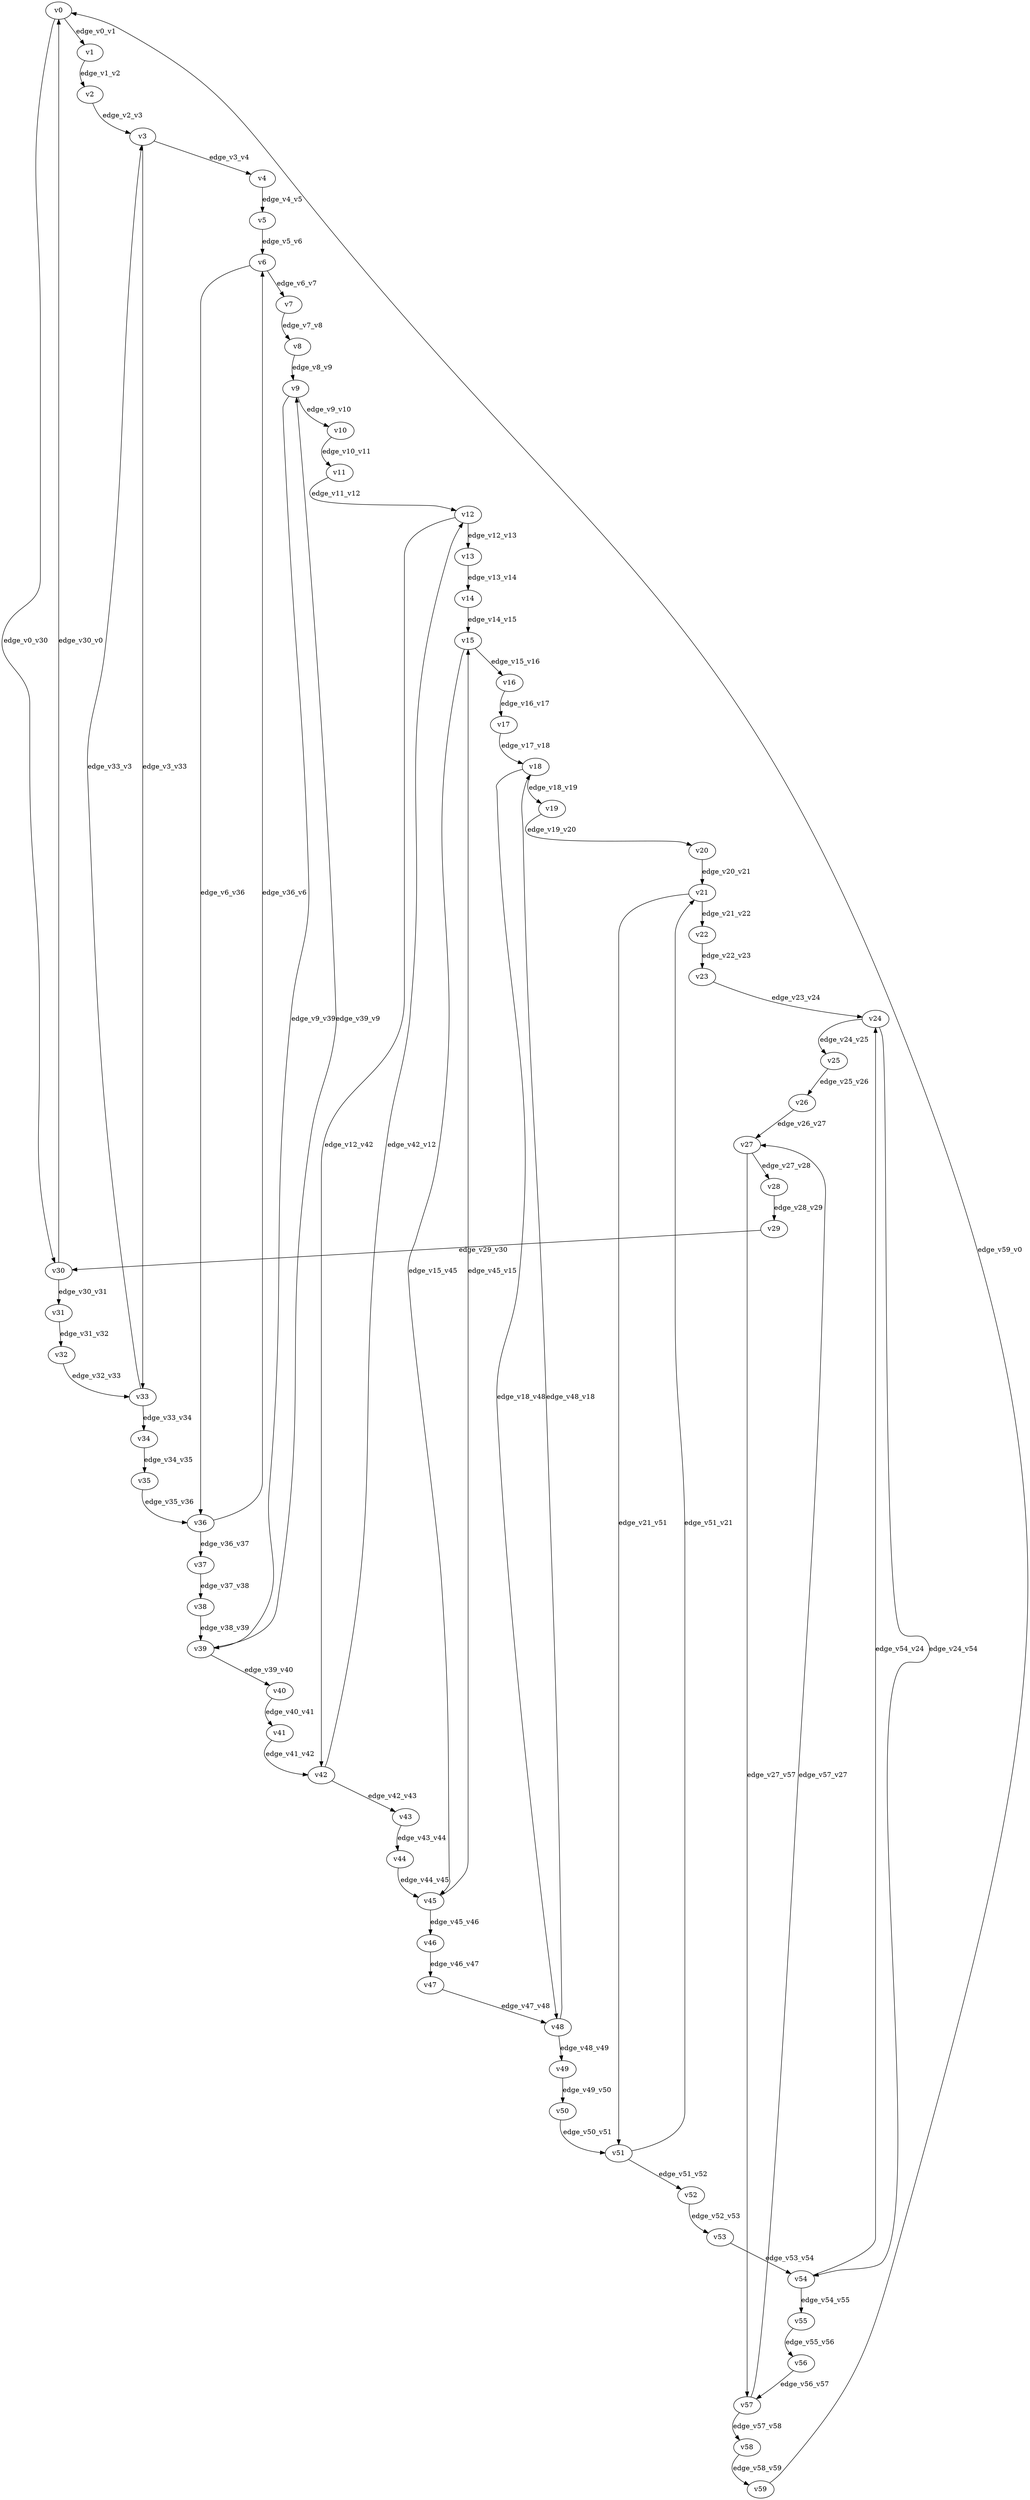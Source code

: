 digraph test086 {
    // Discounted game test case
    // Vertex properties: name [player=X]
    // Edge properties: [weight=Y, discount=Z]

    v0 [name="v0", player=0];
    v1 [name="v1", player=1];
    v2 [name="v2", player=0];
    v3 [name="v3", player=0];
    v4 [name="v4", player=1];
    v5 [name="v5", player=0];
    v6 [name="v6", player=0];
    v7 [name="v7", player=1];
    v8 [name="v8", player=0];
    v9 [name="v9", player=0];
    v10 [name="v10", player=1];
    v11 [name="v11", player=0];
    v12 [name="v12", player=0];
    v13 [name="v13", player=1];
    v14 [name="v14", player=0];
    v15 [name="v15", player=0];
    v16 [name="v16", player=1];
    v17 [name="v17", player=0];
    v18 [name="v18", player=0];
    v19 [name="v19", player=1];
    v20 [name="v20", player=0];
    v21 [name="v21", player=0];
    v22 [name="v22", player=1];
    v23 [name="v23", player=0];
    v24 [name="v24", player=0];
    v25 [name="v25", player=1];
    v26 [name="v26", player=0];
    v27 [name="v27", player=0];
    v28 [name="v28", player=1];
    v29 [name="v29", player=0];
    v30 [name="v30", player=0];
    v31 [name="v31", player=1];
    v32 [name="v32", player=0];
    v33 [name="v33", player=0];
    v34 [name="v34", player=1];
    v35 [name="v35", player=0];
    v36 [name="v36", player=0];
    v37 [name="v37", player=1];
    v38 [name="v38", player=0];
    v39 [name="v39", player=0];
    v40 [name="v40", player=1];
    v41 [name="v41", player=0];
    v42 [name="v42", player=0];
    v43 [name="v43", player=1];
    v44 [name="v44", player=0];
    v45 [name="v45", player=0];
    v46 [name="v46", player=1];
    v47 [name="v47", player=0];
    v48 [name="v48", player=0];
    v49 [name="v49", player=1];
    v50 [name="v50", player=0];
    v51 [name="v51", player=0];
    v52 [name="v52", player=1];
    v53 [name="v53", player=0];
    v54 [name="v54", player=0];
    v55 [name="v55", player=1];
    v56 [name="v56", player=0];
    v57 [name="v57", player=0];
    v58 [name="v58", player=1];
    v59 [name="v59", player=0];

    v0 -> v1 [label="edge_v0_v1", weight=-7.00, discount=0.261];
    v0 -> v30 [label="edge_v0_v30", weight=-4.72, discount=0.261];
    v1 -> v2 [label="edge_v1_v2", weight=-4.50, discount=0.261];
    v2 -> v3 [label="edge_v2_v3", weight=-2.00, discount=0.261];
    v3 -> v4 [label="edge_v3_v4", weight=0.50, discount=0.261];
    v3 -> v33 [label="edge_v3_v33", weight=2.64, discount=0.261];
    v4 -> v5 [label="edge_v4_v5", weight=3.00, discount=0.261];
    v5 -> v6 [label="edge_v5_v6", weight=5.50, discount=0.261];
    v6 -> v7 [label="edge_v6_v7", weight=8.00, discount=0.261];
    v6 -> v36 [label="edge_v6_v36", weight=9.36, discount=0.261];
    v7 -> v8 [label="edge_v7_v8", weight=-9.50, discount=0.261];
    v8 -> v9 [label="edge_v8_v9", weight=-7.00, discount=0.261];
    v9 -> v10 [label="edge_v9_v10", weight=-4.50, discount=0.261];
    v9 -> v39 [label="edge_v9_v39", weight=-5.23, discount=0.261];
    v10 -> v11 [label="edge_v10_v11", weight=-2.00, discount=0.261];
    v11 -> v12 [label="edge_v11_v12", weight=0.50, discount=0.261];
    v12 -> v13 [label="edge_v12_v13", weight=3.00, discount=0.261];
    v12 -> v42 [label="edge_v12_v42", weight=1.07, discount=0.261];
    v13 -> v14 [label="edge_v13_v14", weight=5.50, discount=0.261];
    v14 -> v15 [label="edge_v14_v15", weight=8.00, discount=0.261];
    v15 -> v16 [label="edge_v15_v16", weight=-9.50, discount=0.261];
    v15 -> v45 [label="edge_v15_v45", weight=-7.61, discount=0.261];
    v16 -> v17 [label="edge_v16_v17", weight=-7.00, discount=0.261];
    v17 -> v18 [label="edge_v17_v18", weight=-4.50, discount=0.261];
    v18 -> v19 [label="edge_v18_v19", weight=-2.00, discount=0.261];
    v18 -> v48 [label="edge_v18_v48", weight=-2.55, discount=0.261];
    v19 -> v20 [label="edge_v19_v20", weight=0.50, discount=0.261];
    v20 -> v21 [label="edge_v20_v21", weight=3.00, discount=0.261];
    v21 -> v22 [label="edge_v21_v22", weight=5.50, discount=0.261];
    v21 -> v51 [label="edge_v21_v51", weight=2.42, discount=0.261];
    v22 -> v23 [label="edge_v22_v23", weight=8.00, discount=0.261];
    v23 -> v24 [label="edge_v23_v24", weight=-9.50, discount=0.261];
    v24 -> v25 [label="edge_v24_v25", weight=-7.00, discount=0.261];
    v24 -> v54 [label="edge_v24_v54", weight=-6.08, discount=0.261];
    v25 -> v26 [label="edge_v25_v26", weight=-4.50, discount=0.261];
    v26 -> v27 [label="edge_v26_v27", weight=-2.00, discount=0.261];
    v27 -> v28 [label="edge_v27_v28", weight=0.50, discount=0.261];
    v27 -> v57 [label="edge_v27_v57", weight=2.57, discount=0.261];
    v28 -> v29 [label="edge_v28_v29", weight=3.00, discount=0.261];
    v29 -> v30 [label="edge_v29_v30", weight=5.50, discount=0.261];
    v30 -> v31 [label="edge_v30_v31", weight=8.00, discount=0.261];
    v30 -> v0 [label="edge_v30_v0", weight=10.30, discount=0.261];
    v31 -> v32 [label="edge_v31_v32", weight=-9.50, discount=0.261];
    v32 -> v33 [label="edge_v32_v33", weight=-7.00, discount=0.261];
    v33 -> v34 [label="edge_v33_v34", weight=-4.50, discount=0.261];
    v33 -> v3 [label="edge_v33_v3", weight=-8.38, discount=0.261];
    v34 -> v35 [label="edge_v34_v35", weight=-2.00, discount=0.261];
    v35 -> v36 [label="edge_v35_v36", weight=0.50, discount=0.261];
    v36 -> v37 [label="edge_v36_v37", weight=3.00, discount=0.261];
    v36 -> v6 [label="edge_v36_v6", weight=4.77, discount=0.261];
    v37 -> v38 [label="edge_v37_v38", weight=5.50, discount=0.261];
    v38 -> v39 [label="edge_v38_v39", weight=8.00, discount=0.261];
    v39 -> v40 [label="edge_v39_v40", weight=-9.50, discount=0.261];
    v39 -> v9 [label="edge_v39_v9", weight=-10.72, discount=0.261];
    v40 -> v41 [label="edge_v40_v41", weight=-7.00, discount=0.261];
    v41 -> v42 [label="edge_v41_v42", weight=-4.50, discount=0.261];
    v42 -> v43 [label="edge_v42_v43", weight=-2.00, discount=0.261];
    v42 -> v12 [label="edge_v42_v12", weight=0.24, discount=0.261];
    v43 -> v44 [label="edge_v43_v44", weight=0.50, discount=0.261];
    v44 -> v45 [label="edge_v44_v45", weight=3.00, discount=0.261];
    v45 -> v46 [label="edge_v45_v46", weight=5.50, discount=0.261];
    v45 -> v15 [label="edge_v45_v15", weight=3.85, discount=0.261];
    v46 -> v47 [label="edge_v46_v47", weight=8.00, discount=0.261];
    v47 -> v48 [label="edge_v47_v48", weight=-9.50, discount=0.261];
    v48 -> v49 [label="edge_v48_v49", weight=-7.00, discount=0.261];
    v48 -> v18 [label="edge_v48_v18", weight=-6.13, discount=0.261];
    v49 -> v50 [label="edge_v49_v50", weight=-4.50, discount=0.261];
    v50 -> v51 [label="edge_v50_v51", weight=-2.00, discount=0.261];
    v51 -> v52 [label="edge_v51_v52", weight=0.50, discount=0.261];
    v51 -> v21 [label="edge_v51_v21", weight=1.17, discount=0.261];
    v52 -> v53 [label="edge_v52_v53", weight=3.00, discount=0.261];
    v53 -> v54 [label="edge_v53_v54", weight=5.50, discount=0.261];
    v54 -> v55 [label="edge_v54_v55", weight=8.00, discount=0.261];
    v54 -> v24 [label="edge_v54_v24", weight=5.62, discount=0.261];
    v55 -> v56 [label="edge_v55_v56", weight=-9.50, discount=0.261];
    v56 -> v57 [label="edge_v56_v57", weight=-7.00, discount=0.261];
    v57 -> v58 [label="edge_v57_v58", weight=-4.50, discount=0.261];
    v57 -> v27 [label="edge_v57_v27", weight=-1.96, discount=0.261];
    v58 -> v59 [label="edge_v58_v59", weight=-2.00, discount=0.261];
    v59 -> v0 [label="edge_v59_v0", weight=0.50, discount=0.261];
}
